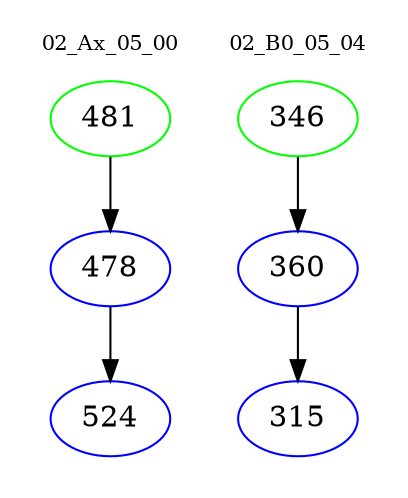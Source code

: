digraph{
subgraph cluster_0 {
color = white
label = "02_Ax_05_00";
fontsize=10;
T0_481 [label="481", color="green"]
T0_481 -> T0_478 [color="black"]
T0_478 [label="478", color="blue"]
T0_478 -> T0_524 [color="black"]
T0_524 [label="524", color="blue"]
}
subgraph cluster_1 {
color = white
label = "02_B0_05_04";
fontsize=10;
T1_346 [label="346", color="green"]
T1_346 -> T1_360 [color="black"]
T1_360 [label="360", color="blue"]
T1_360 -> T1_315 [color="black"]
T1_315 [label="315", color="blue"]
}
}
